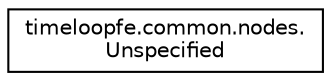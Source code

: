 digraph "Graphical Class Hierarchy"
{
 // LATEX_PDF_SIZE
  edge [fontname="Helvetica",fontsize="10",labelfontname="Helvetica",labelfontsize="10"];
  node [fontname="Helvetica",fontsize="10",shape=record];
  rankdir="LR";
  Node0 [label="timeloopfe.common.nodes.\lUnspecified",height=0.2,width=0.4,color="black", fillcolor="white", style="filled",URL="$classtimeloopfe_1_1common_1_1nodes_1_1Unspecified.html",tooltip=" "];
}
